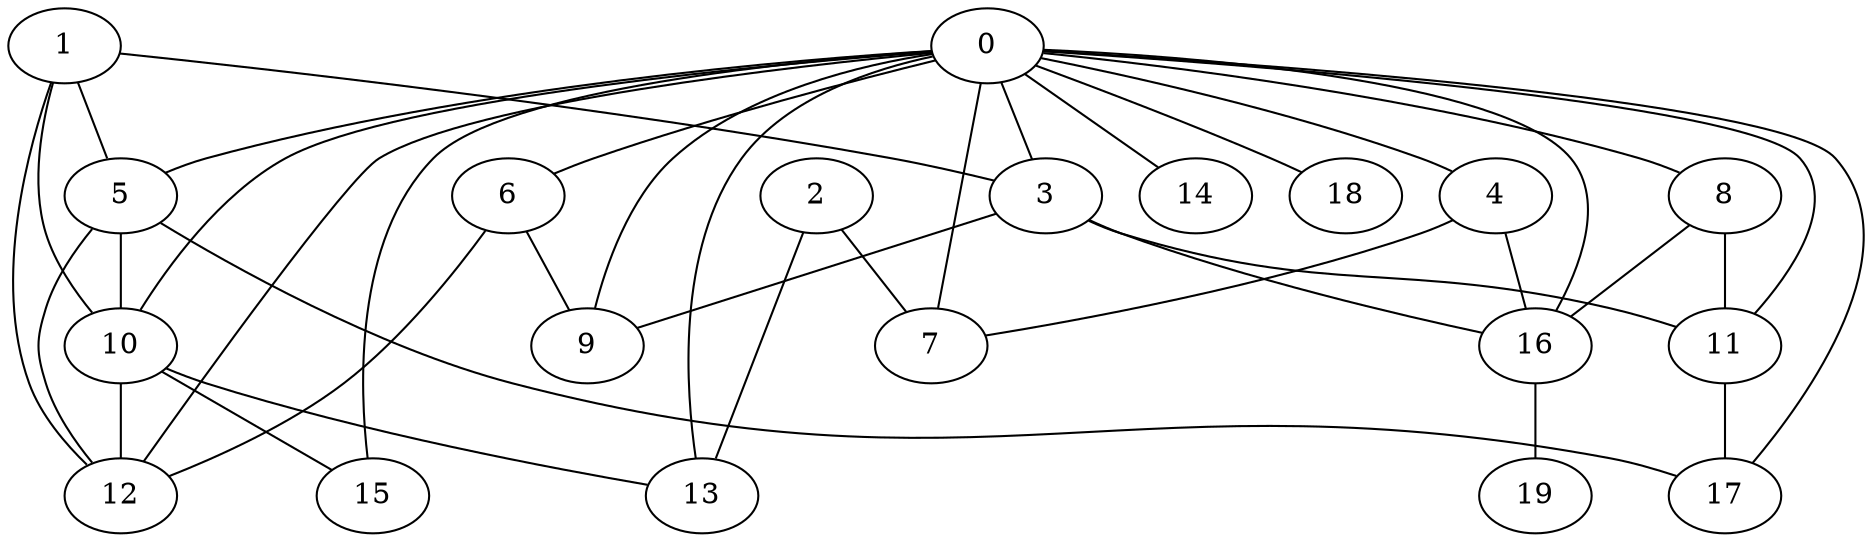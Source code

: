 graph G {
   8 -- 16
   8 -- 11
   0 -- 11
   0 -- 3
   0 -- 4
   0 -- 5
   0 -- 6
   0 -- 7
   0 -- 8
   0 -- 9
   0 -- 10
   0 -- 12
   0 -- 13
   0 -- 14
   0 -- 15
   0 -- 16
   0 -- 17
   0 -- 18
   1 -- 3
   1 -- 5
   1 -- 10
   1 -- 12
   2 -- 7
   2 -- 13
   3 -- 16
   3 -- 9
   3 -- 11
   4 -- 16
   4 -- 7
   5 -- 17
   5 -- 10
   5 -- 12
   6 -- 9
   6 -- 12
   10 -- 13
   10 -- 12
   10 -- 15
   11 -- 17
   16 -- 19
}
